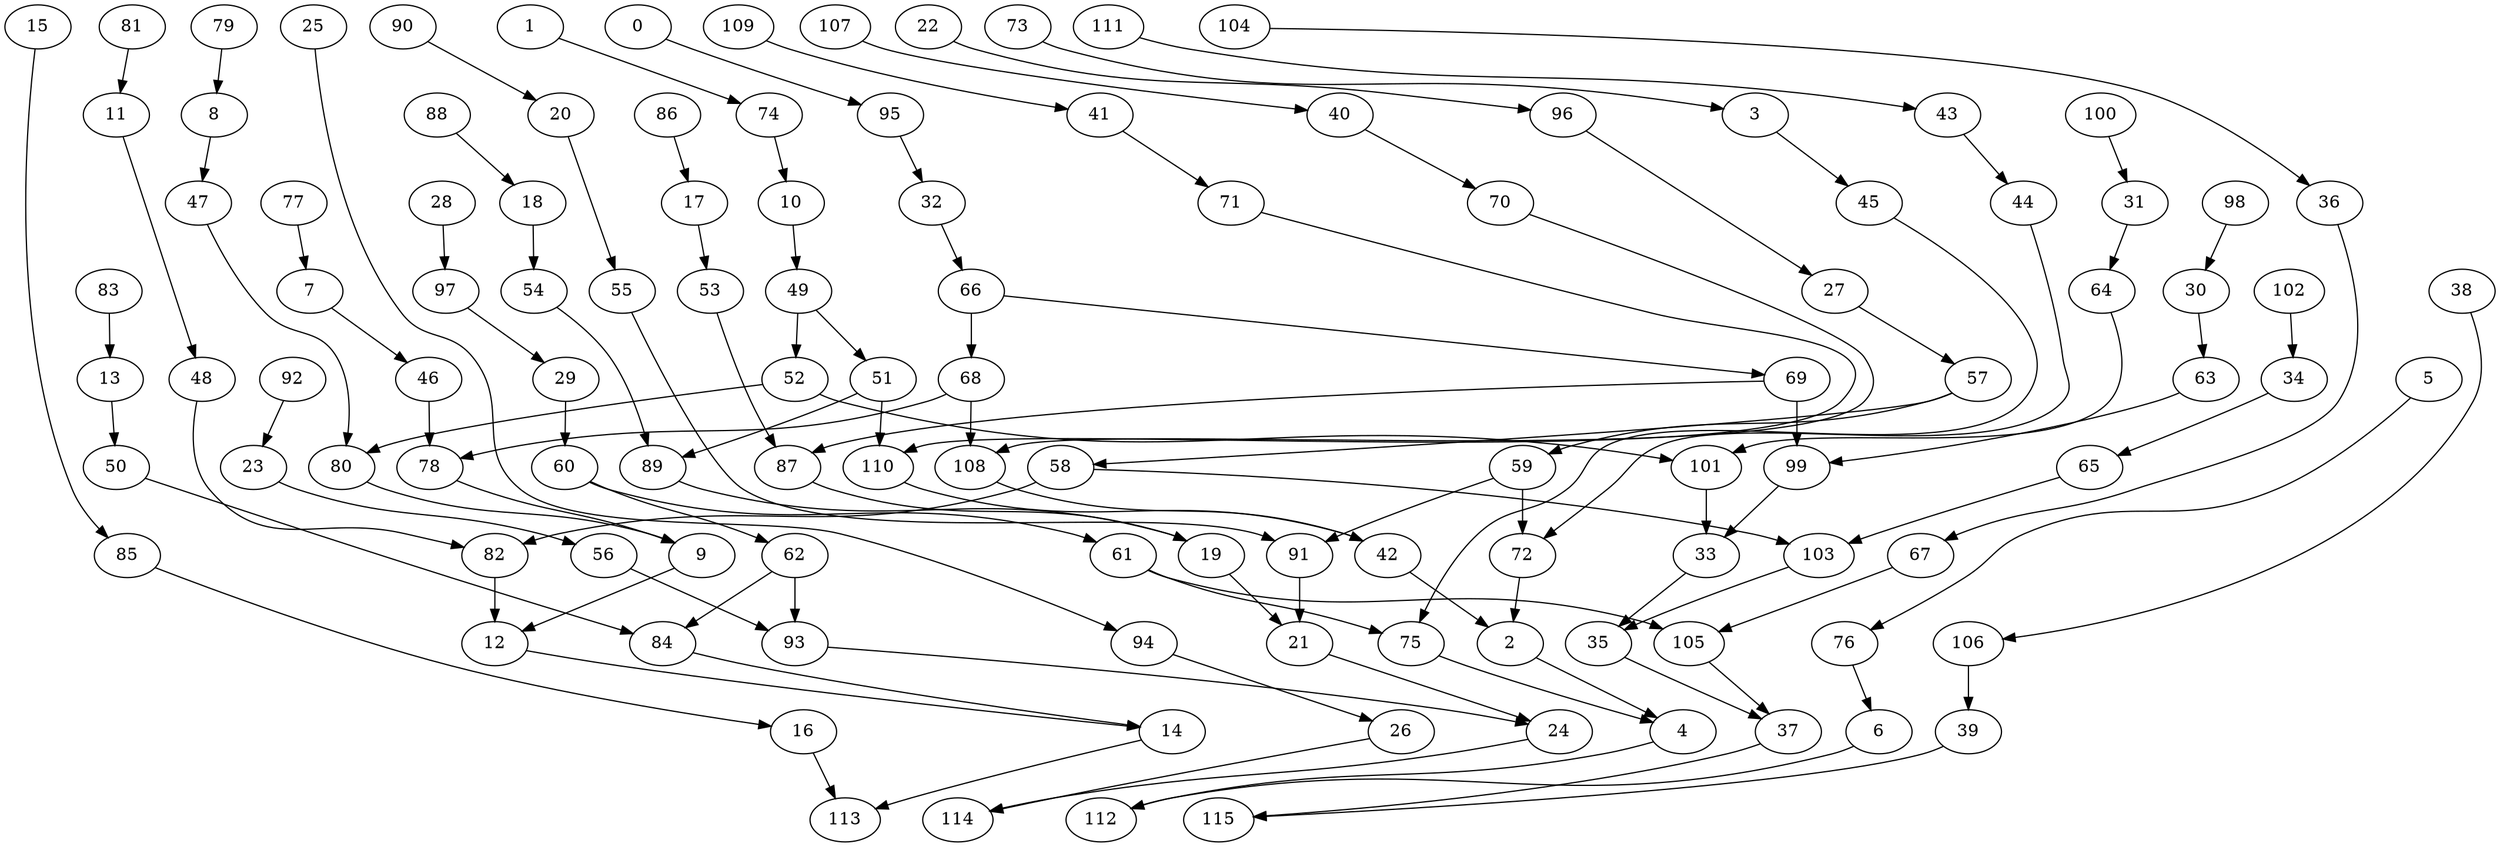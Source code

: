 digraph g {
0;
1;
2;
3;
4;
5;
6;
7;
8;
9;
10;
11;
12;
13;
14;
15;
16;
17;
18;
19;
20;
21;
22;
23;
24;
25;
26;
27;
28;
29;
30;
31;
32;
33;
34;
35;
36;
37;
38;
39;
40;
41;
42;
43;
44;
45;
46;
47;
48;
49;
50;
51;
52;
53;
54;
55;
56;
57;
58;
59;
60;
61;
62;
63;
64;
65;
66;
67;
68;
69;
70;
71;
72;
73;
74;
75;
76;
77;
78;
79;
80;
81;
82;
83;
84;
85;
86;
87;
88;
89;
90;
91;
92;
93;
94;
95;
96;
97;
98;
99;
100;
101;
102;
103;
104;
105;
106;
107;
108;
109;
110;
111;
112;
113;
114;
115;
0 -> 95 [weight=0];
1 -> 74 [weight=0];
2 -> 4 [weight=0];
3 -> 45 [weight=0];
4 -> 112 [weight=0];
5 -> 76 [weight=0];
6 -> 112 [weight=0];
7 -> 46 [weight=0];
8 -> 47 [weight=0];
9 -> 12 [weight=0];
10 -> 49 [weight=0];
11 -> 48 [weight=0];
12 -> 14 [weight=0];
13 -> 50 [weight=0];
14 -> 113 [weight=0];
15 -> 85 [weight=0];
16 -> 113 [weight=0];
17 -> 53 [weight=0];
18 -> 54 [weight=0];
19 -> 21 [weight=0];
20 -> 55 [weight=0];
21 -> 24 [weight=0];
22 -> 96 [weight=0];
23 -> 56 [weight=0];
24 -> 114 [weight=0];
25 -> 94 [weight=0];
26 -> 114 [weight=0];
27 -> 57 [weight=0];
28 -> 97 [weight=0];
29 -> 60 [weight=0];
30 -> 63 [weight=0];
31 -> 64 [weight=0];
32 -> 66 [weight=0];
33 -> 35 [weight=0];
34 -> 65 [weight=0];
35 -> 37 [weight=0];
36 -> 67 [weight=0];
37 -> 115 [weight=0];
38 -> 106 [weight=0];
39 -> 115 [weight=0];
40 -> 70 [weight=0];
41 -> 71 [weight=0];
42 -> 2 [weight=0];
43 -> 44 [weight=0];
44 -> 72 [weight=0];
45 -> 75 [weight=0];
46 -> 78 [weight=0];
47 -> 80 [weight=0];
48 -> 82 [weight=0];
49 -> 51 [weight=0];
49 -> 52 [weight=0];
50 -> 84 [weight=0];
51 -> 110 [weight=0];
51 -> 89 [weight=0];
52 -> 101 [weight=0];
52 -> 80 [weight=0];
53 -> 87 [weight=0];
54 -> 89 [weight=0];
55 -> 91 [weight=0];
56 -> 93 [weight=0];
57 -> 59 [weight=0];
57 -> 58 [weight=0];
58 -> 103 [weight=0];
58 -> 82 [weight=0];
59 -> 72 [weight=1];
59 -> 91 [weight=0];
60 -> 61 [weight=0];
60 -> 62 [weight=0];
61 -> 105 [weight=1];
61 -> 75 [weight=0];
62 -> 84 [weight=0];
62 -> 93 [weight=1];
63 -> 99 [weight=0];
64 -> 101 [weight=0];
65 -> 103 [weight=0];
66 -> 68 [weight=2];
66 -> 69 [weight=0];
67 -> 105 [weight=0];
68 -> 108 [weight=0];
68 -> 78 [weight=0];
69 -> 99 [weight=1];
69 -> 87 [weight=0];
70 -> 108 [weight=0];
71 -> 110 [weight=0];
72 -> 2 [weight=1];
73 -> 3 [weight=0];
74 -> 10 [weight=0];
75 -> 4 [weight=0];
76 -> 6 [weight=0];
77 -> 7 [weight=0];
78 -> 9 [weight=0];
79 -> 8 [weight=0];
80 -> 9 [weight=0];
81 -> 11 [weight=0];
82 -> 12 [weight=1];
83 -> 13 [weight=0];
84 -> 14 [weight=0];
85 -> 16 [weight=0];
86 -> 17 [weight=0];
87 -> 19 [weight=0];
88 -> 18 [weight=0];
89 -> 19 [weight=0];
90 -> 20 [weight=0];
91 -> 21 [weight=1];
92 -> 23 [weight=0];
93 -> 24 [weight=0];
94 -> 26 [weight=0];
95 -> 32 [weight=0];
96 -> 27 [weight=0];
97 -> 29 [weight=0];
98 -> 30 [weight=0];
99 -> 33 [weight=0];
100 -> 31 [weight=0];
101 -> 33 [weight=1];
102 -> 34 [weight=0];
103 -> 35 [weight=0];
104 -> 36 [weight=0];
105 -> 37 [weight=0];
106 -> 39 [weight=1];
107 -> 40 [weight=0];
108 -> 42 [weight=0];
109 -> 41 [weight=0];
110 -> 42 [weight=0];
111 -> 43 [weight=0];
}
